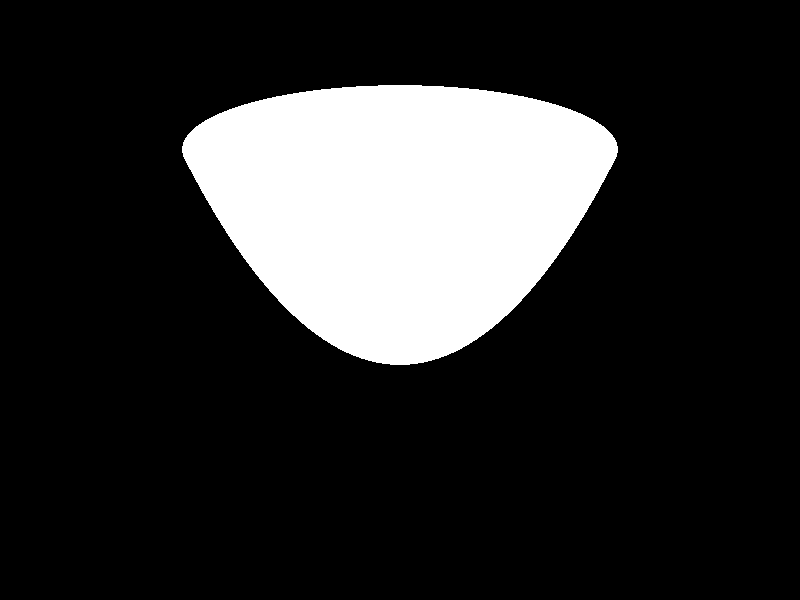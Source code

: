 #declare RR = 4;
#switch (clock) 
#case (0)
   #declare VP = <RR,0,0>;
   #break
#case (1)
   #declare VP = <0,0,RR>;
   #break
#case (2)
   #declare VP = <0.7*RR,0,0.7*RR>;
   #break
#case (3)
   #declare VP = <0.7*RR,0.7*RR,0.7*RR>;
   #break
#end

camera {
   location VP
   up y
   right x
   angle 60
   sky <0,0,1>
   look_at <0,0,0.5>
}

light_source {
  <15,0,0>
  color rgb <1,0.5,0.5>
}
light_source {
  <0,15,0>
  color rgb <0.5,1.0,0.5>
}
light_source {
  <0,0,15>
  color rgb <0.5,0.5,1.0>
}

#declare C = 1;

isosurface {
   function { 
		x*x + y*y - C*z 
	}
   contained_by { 
		sphere { <0,0,0>, 2 }
	}
	threshold 0
	accuracy 0.01
	max_gradient 100
	open
	texture { 
		pigment { color rgb <1,1,1> }
		finish { ambient 0.2 diffuse 0.6 specular 0.3 }
	}
}

